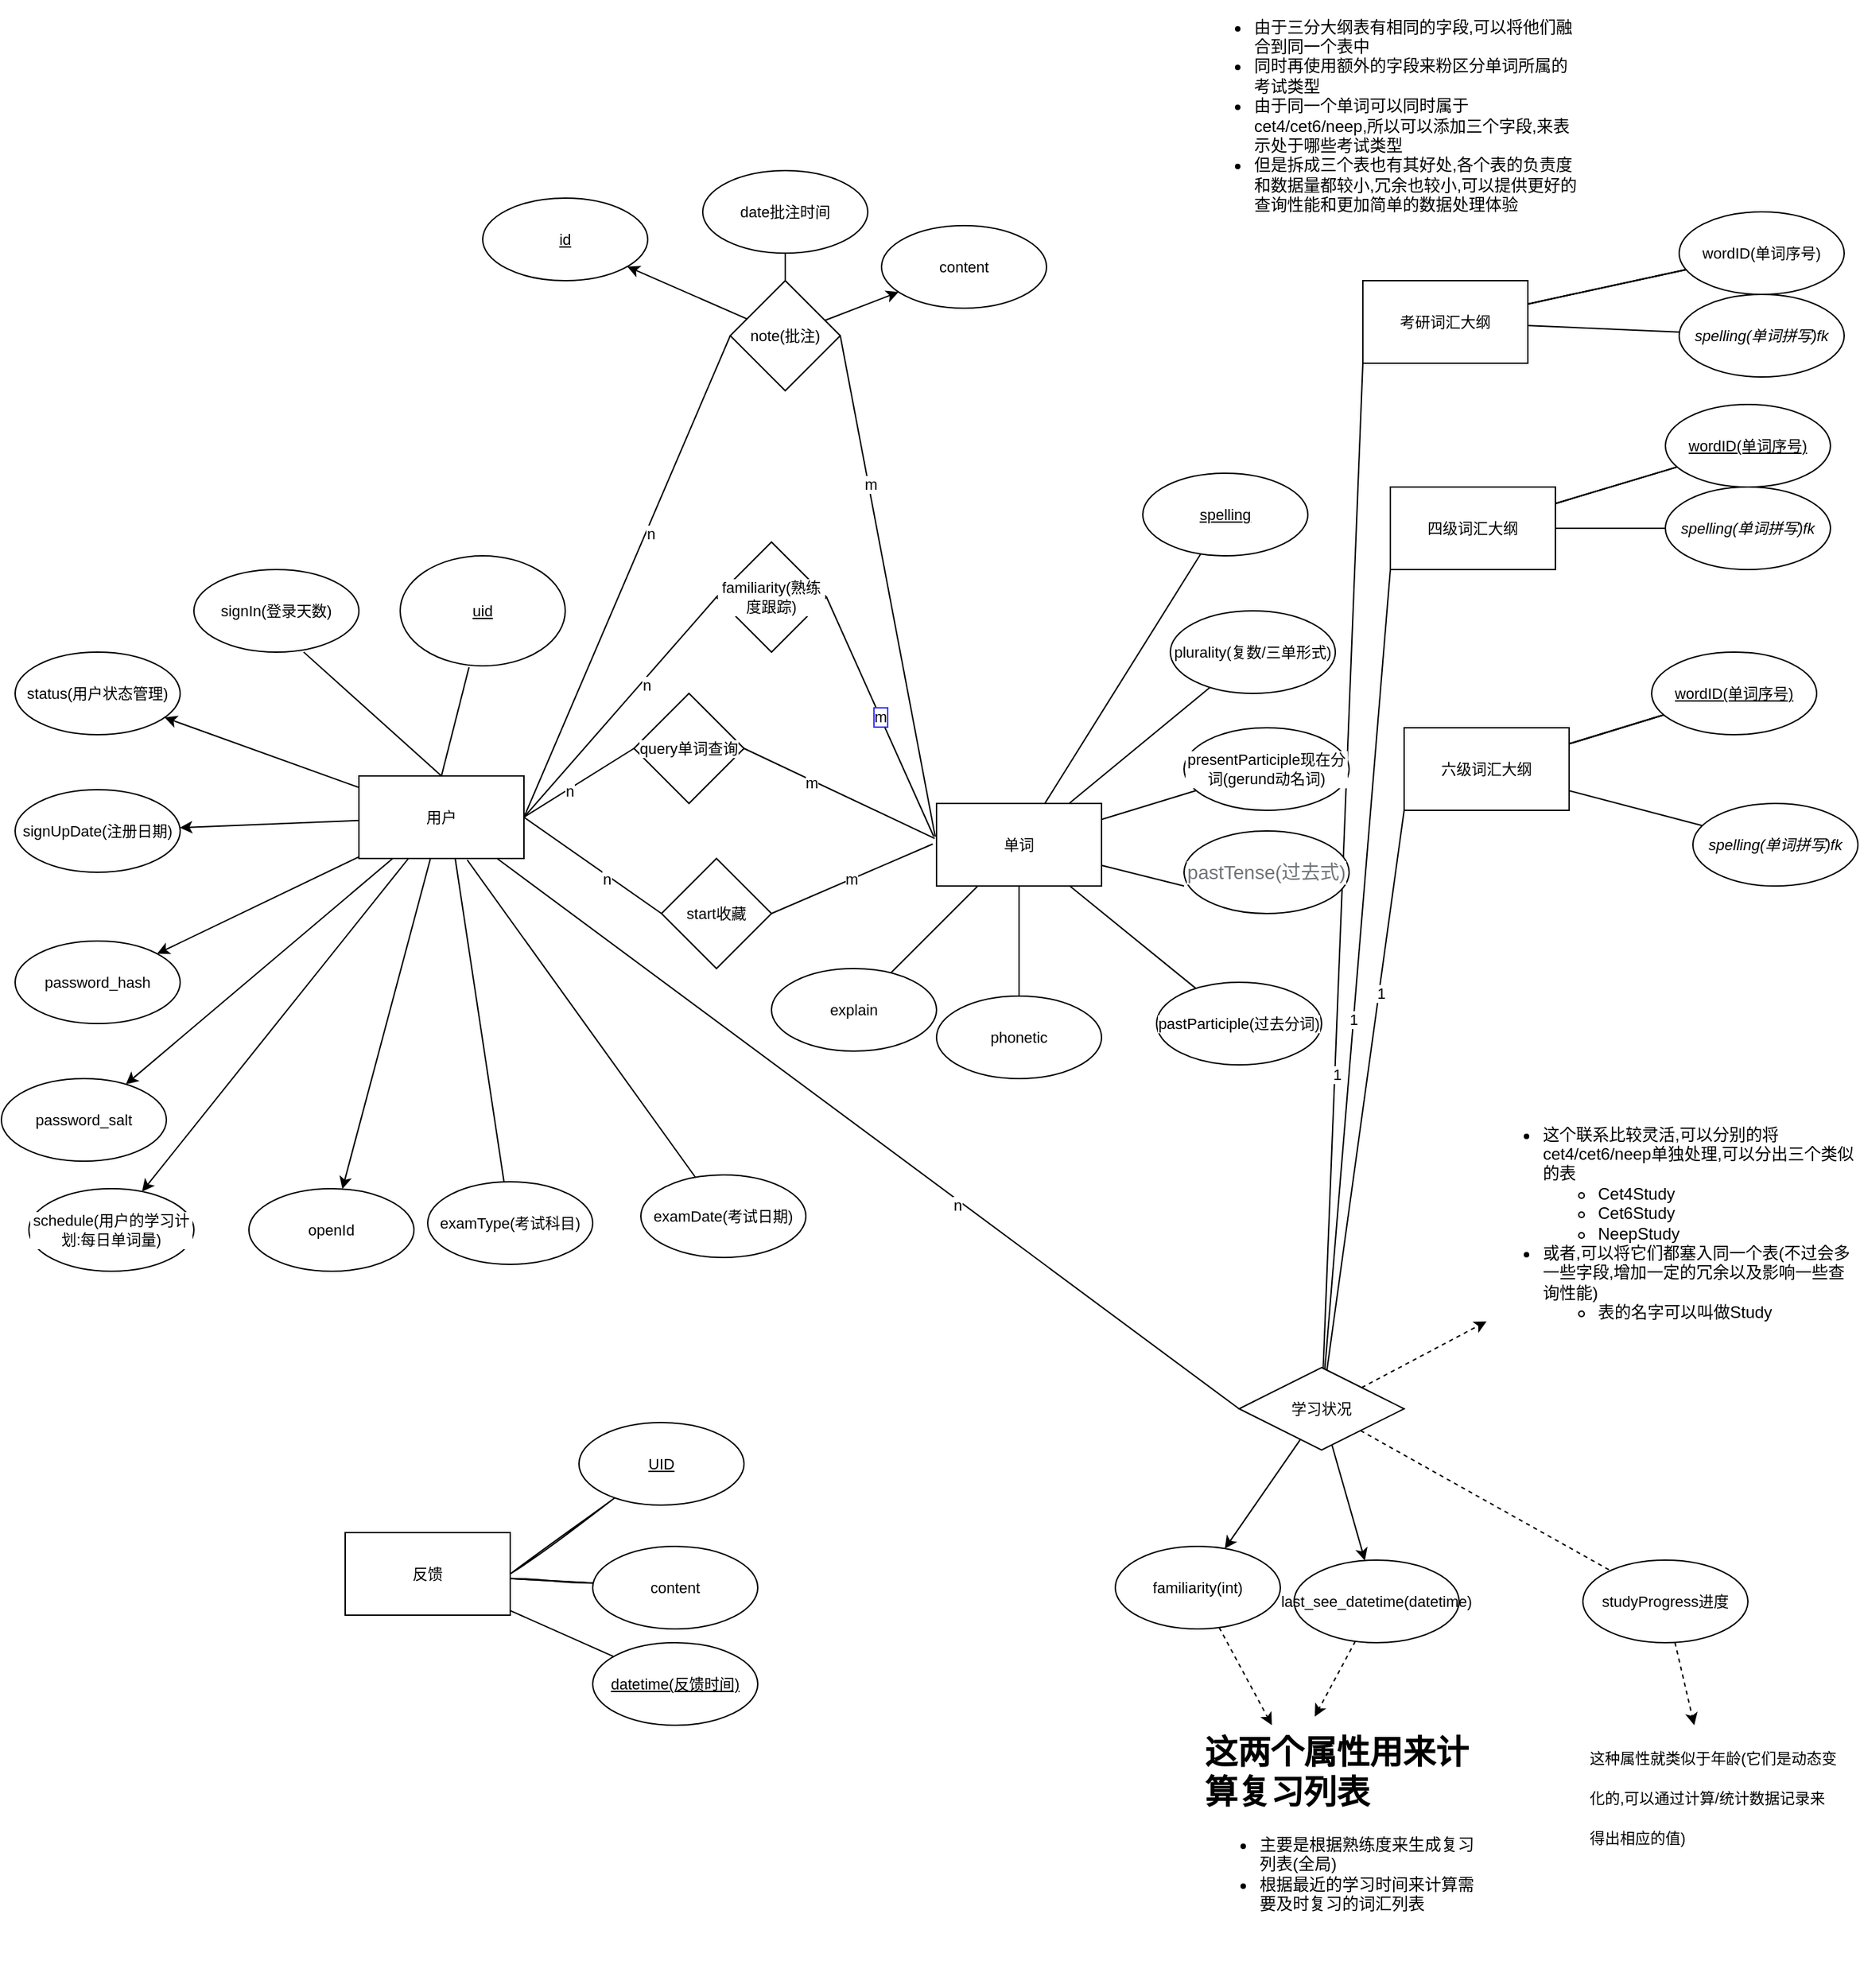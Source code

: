 <mxfile>
    <diagram id="wb8dv5j-11_bC70jpVk-" name="Page-1">
        <mxGraphModel dx="3352" dy="2522" grid="1" gridSize="10" guides="1" tooltips="1" connect="1" arrows="1" fold="1" page="1" pageScale="1" pageWidth="850" pageHeight="1100" math="0" shadow="0">
            <root>
                <mxCell id="0"/>
                <mxCell id="1" parent="0"/>
                <mxCell id="8" value="" style="edgeStyle=none;html=1;endArrow=none;endFill=0;sourcePerimeterSpacing=0;targetPerimeterSpacing=0;exitX=0.5;exitY=0;exitDx=0;exitDy=0;endSize=0;startSize=0;shadow=0;sketch=0;entryX=0.665;entryY=0.999;entryDx=0;entryDy=0;entryPerimeter=0;fillColor=default;rounded=0;" parent="1" source="2" target="7" edge="1">
                    <mxGeometry relative="1" as="geometry"/>
                </mxCell>
                <mxCell id="10" value="" style="edgeStyle=none;html=1;endArrow=none;endFill=0;sourcePerimeterSpacing=0;targetPerimeterSpacing=0;endSize=0;startSize=0;shadow=0;sketch=0;fillColor=default;rounded=0;" parent="1" target="9" edge="1">
                    <mxGeometry relative="1" as="geometry">
                        <mxPoint x="170" y="310" as="sourcePoint"/>
                    </mxGeometry>
                </mxCell>
                <mxCell id="13" value="" style="edgeStyle=none;html=1;endArrow=none;endFill=0;sourcePerimeterSpacing=0;targetPerimeterSpacing=0;endSize=0;startSize=0;shadow=0;sketch=0;exitX=0.656;exitY=1.017;exitDx=0;exitDy=0;fillColor=default;rounded=0;exitPerimeter=0;" parent="1" source="2" target="12" edge="1">
                    <mxGeometry relative="1" as="geometry"/>
                </mxCell>
                <mxCell id="34" value="" style="edgeStyle=none;html=1;endArrow=none;endFill=0;entryX=0;entryY=0.5;entryDx=0;entryDy=0;exitX=1;exitY=0.5;exitDx=0;exitDy=0;sourcePerimeterSpacing=0;targetPerimeterSpacing=0;endSize=0;startSize=0;shadow=0;sketch=0;fillColor=default;rounded=0;" parent="1" source="2" target="33" edge="1">
                    <mxGeometry relative="1" as="geometry"/>
                </mxCell>
                <mxCell id="40" value="n" style="edgeLabel;html=1;align=center;verticalAlign=middle;resizable=0;points=[];endArrow=none;rounded=0;strokeColor=default;endFill=0;sourcePerimeterSpacing=0;targetPerimeterSpacing=0;endSize=0;startSize=0;shadow=0;sketch=0;fillColor=default;" parent="34" vertex="1" connectable="0">
                    <mxGeometry x="0.217" y="-2" relative="1" as="geometry">
                        <mxPoint as="offset"/>
                    </mxGeometry>
                </mxCell>
                <mxCell id="36" style="edgeStyle=none;html=1;entryX=0;entryY=0.5;entryDx=0;entryDy=0;endArrow=none;endFill=0;exitX=1;exitY=0.5;exitDx=0;exitDy=0;sourcePerimeterSpacing=0;targetPerimeterSpacing=0;endSize=0;startSize=0;shadow=0;sketch=0;fillColor=default;rounded=0;" parent="1" source="2" target="4" edge="1">
                    <mxGeometry relative="1" as="geometry"/>
                </mxCell>
                <mxCell id="38" value="n" style="edgeLabel;html=1;align=center;verticalAlign=middle;resizable=0;points=[];endArrow=none;rounded=0;strokeColor=default;endFill=0;sourcePerimeterSpacing=0;targetPerimeterSpacing=0;endSize=0;startSize=0;shadow=0;sketch=0;fillColor=default;" parent="36" vertex="1" connectable="0">
                    <mxGeometry x="-0.203" y="-1" relative="1" as="geometry">
                        <mxPoint as="offset"/>
                    </mxGeometry>
                </mxCell>
                <mxCell id="57" style="edgeStyle=none;html=1;endArrow=none;endFill=0;entryX=0;entryY=0.5;entryDx=0;entryDy=0;exitX=1;exitY=0.5;exitDx=0;exitDy=0;sourcePerimeterSpacing=0;targetPerimeterSpacing=0;endSize=0;startSize=0;shadow=0;sketch=0;fillColor=default;rounded=0;" parent="1" source="2" target="58" edge="1">
                    <mxGeometry relative="1" as="geometry">
                        <mxPoint x="410" y="140" as="targetPoint"/>
                    </mxGeometry>
                </mxCell>
                <mxCell id="66" value="n" style="edgeLabel;html=1;align=center;verticalAlign=middle;resizable=0;points=[];fontSize=11;fontFamily=Helvetica;fontColor=default;endArrow=none;rounded=0;strokeColor=default;endFill=0;sourcePerimeterSpacing=0;targetPerimeterSpacing=0;endSize=0;startSize=0;shadow=0;sketch=0;fillColor=default;" parent="57" vertex="1" connectable="0">
                    <mxGeometry x="0.232" y="-3" relative="1" as="geometry">
                        <mxPoint as="offset"/>
                    </mxGeometry>
                </mxCell>
                <mxCell id="98" style="edgeStyle=none;shape=connector;rounded=0;sketch=0;html=1;shadow=0;labelBackgroundColor=default;fontFamily=Helvetica;fontSize=11;fontColor=default;endArrow=none;endFill=0;startSize=0;endSize=0;sourcePerimeterSpacing=0;targetPerimeterSpacing=0;strokeColor=default;fillColor=default;entryX=0;entryY=0.5;entryDx=0;entryDy=0;" parent="1" source="2" target="GHGoszLTh95ESVHVcOyo-129" edge="1">
                    <mxGeometry relative="1" as="geometry">
                        <mxPoint x="770" y="700" as="targetPoint"/>
                    </mxGeometry>
                </mxCell>
                <mxCell id="99" value="n" style="edgeLabel;html=1;align=center;verticalAlign=middle;resizable=0;points=[];fontSize=11;fontFamily=Helvetica;fontColor=default;" parent="98" vertex="1" connectable="0">
                    <mxGeometry x="0.244" y="-3" relative="1" as="geometry">
                        <mxPoint as="offset"/>
                    </mxGeometry>
                </mxCell>
                <mxCell id="107" value="" style="edgeStyle=none;html=1;" parent="1" source="2" target="106" edge="1">
                    <mxGeometry relative="1" as="geometry"/>
                </mxCell>
                <mxCell id="128" value="" style="edgeStyle=none;html=1;" parent="1" source="2" target="127" edge="1">
                    <mxGeometry relative="1" as="geometry"/>
                </mxCell>
                <mxCell id="130" value="" style="edgeStyle=none;html=1;" parent="1" source="2" target="129" edge="1">
                    <mxGeometry relative="1" as="geometry"/>
                </mxCell>
                <mxCell id="132" value="" style="edgeStyle=none;html=1;" parent="1" source="2" target="131" edge="1">
                    <mxGeometry relative="1" as="geometry"/>
                </mxCell>
                <mxCell id="134" value="" style="edgeStyle=none;html=1;" parent="1" source="2" target="133" edge="1">
                    <mxGeometry relative="1" as="geometry"/>
                </mxCell>
                <mxCell id="136" value="" style="edgeStyle=none;html=1;" parent="1" source="2" target="135" edge="1">
                    <mxGeometry relative="1" as="geometry"/>
                </mxCell>
                <mxCell id="2" value="用户" style="rounded=0;whiteSpace=wrap;html=1;labelBackgroundColor=default;endArrow=none;fontSize=11;endFill=0;sourcePerimeterSpacing=0;targetPerimeterSpacing=0;endSize=0;startSize=0;shadow=0;sketch=0;" parent="1" vertex="1">
                    <mxGeometry x="100" y="250" width="120" height="60" as="geometry"/>
                </mxCell>
                <mxCell id="5" style="edgeStyle=none;html=1;entryX=0.5;entryY=0;entryDx=0;entryDy=0;endArrow=none;endFill=0;targetPerimeterSpacing=0;labelBorderColor=#3333FF;sourcePerimeterSpacing=0;exitX=0.417;exitY=1.013;exitDx=0;exitDy=0;exitPerimeter=0;endSize=0;startSize=0;shadow=0;sketch=0;fillColor=default;rounded=0;" parent="1" source="3" target="2" edge="1">
                    <mxGeometry relative="1" as="geometry">
                        <mxPoint x="229.998" y="139.996" as="sourcePoint"/>
                        <mxPoint x="178.86" y="245.28" as="targetPoint"/>
                    </mxGeometry>
                </mxCell>
                <mxCell id="3" value="&lt;u&gt;uid&lt;/u&gt;" style="ellipse;whiteSpace=wrap;html=1;labelBackgroundColor=default;endArrow=none;fontSize=11;rounded=0;endFill=0;sourcePerimeterSpacing=0;targetPerimeterSpacing=0;endSize=0;startSize=0;shadow=0;sketch=0;" parent="1" vertex="1">
                    <mxGeometry x="130" y="90" width="120" height="80" as="geometry"/>
                </mxCell>
                <mxCell id="4" value="query单词查询" style="rhombus;whiteSpace=wrap;html=1;labelBackgroundColor=default;endArrow=none;fontSize=11;rounded=0;endFill=0;sourcePerimeterSpacing=0;targetPerimeterSpacing=0;endSize=0;startSize=0;shadow=0;sketch=0;" parent="1" vertex="1">
                    <mxGeometry x="300" y="190" width="80" height="80" as="geometry"/>
                </mxCell>
                <mxCell id="7" value="signIn(登录天数)" style="ellipse;whiteSpace=wrap;html=1;rounded=0;labelBackgroundColor=default;endArrow=none;fontSize=11;endFill=0;sourcePerimeterSpacing=0;targetPerimeterSpacing=0;endSize=0;startSize=0;shadow=0;sketch=0;" parent="1" vertex="1">
                    <mxGeometry x="-20" y="100" width="120" height="60" as="geometry"/>
                </mxCell>
                <mxCell id="9" value="examType(考试科目)" style="ellipse;whiteSpace=wrap;html=1;rounded=0;labelBackgroundColor=default;endArrow=none;fontSize=11;endFill=0;sourcePerimeterSpacing=0;targetPerimeterSpacing=0;endSize=0;startSize=0;shadow=0;sketch=0;" parent="1" vertex="1">
                    <mxGeometry x="150" y="545" width="120" height="60" as="geometry"/>
                </mxCell>
                <mxCell id="12" value="examDate(考试日期)" style="ellipse;whiteSpace=wrap;html=1;rounded=0;labelBackgroundColor=default;endArrow=none;fontSize=11;endFill=0;sourcePerimeterSpacing=0;targetPerimeterSpacing=0;endSize=0;startSize=0;shadow=0;sketch=0;" parent="1" vertex="1">
                    <mxGeometry x="305" y="540" width="120" height="60" as="geometry"/>
                </mxCell>
                <mxCell id="18" value="" style="edgeStyle=none;html=1;endArrow=none;endFill=0;sourcePerimeterSpacing=0;targetPerimeterSpacing=0;endSize=0;startSize=0;shadow=0;sketch=0;fillColor=default;rounded=0;" parent="1" source="16" target="17" edge="1">
                    <mxGeometry relative="1" as="geometry"/>
                </mxCell>
                <mxCell id="20" value="" style="edgeStyle=none;html=1;endArrow=none;endFill=0;sourcePerimeterSpacing=0;targetPerimeterSpacing=0;endSize=0;startSize=0;shadow=0;sketch=0;fillColor=default;rounded=0;" parent="1" source="16" target="19" edge="1">
                    <mxGeometry relative="1" as="geometry"/>
                </mxCell>
                <mxCell id="22" value="" style="edgeStyle=none;html=1;endArrow=none;endFill=0;sourcePerimeterSpacing=0;targetPerimeterSpacing=0;endSize=0;startSize=0;shadow=0;sketch=0;fillColor=default;rounded=0;" parent="1" source="16" target="21" edge="1">
                    <mxGeometry relative="1" as="geometry"/>
                </mxCell>
                <mxCell id="35" value="m" style="edgeStyle=none;html=1;endArrow=none;endFill=0;entryX=1;entryY=0.5;entryDx=0;entryDy=0;exitX=-0.023;exitY=0.492;exitDx=0;exitDy=0;sourcePerimeterSpacing=0;targetPerimeterSpacing=0;exitPerimeter=0;endSize=0;startSize=0;shadow=0;sketch=0;fillColor=default;rounded=0;" parent="1" source="16" target="33" edge="1">
                    <mxGeometry relative="1" as="geometry">
                        <mxPoint x="410" y="290" as="targetPoint"/>
                    </mxGeometry>
                </mxCell>
                <mxCell id="37" style="edgeStyle=none;html=1;entryX=1;entryY=0.5;entryDx=0;entryDy=0;endArrow=none;endFill=0;targetPerimeterSpacing=0;sourcePerimeterSpacing=0;exitX=-0.011;exitY=0.424;exitDx=0;exitDy=0;exitPerimeter=0;endSize=0;startSize=0;shadow=0;sketch=0;jumpSize=0;fillColor=default;rounded=0;" parent="1" source="16" target="4" edge="1">
                    <mxGeometry relative="1" as="geometry">
                        <mxPoint x="550" y="290" as="sourcePoint"/>
                    </mxGeometry>
                </mxCell>
                <mxCell id="39" value="m" style="edgeLabel;html=1;align=center;verticalAlign=middle;resizable=0;points=[];endArrow=none;rounded=0;strokeColor=default;endFill=0;sourcePerimeterSpacing=0;targetPerimeterSpacing=0;endSize=0;startSize=0;shadow=0;sketch=0;fillColor=default;" parent="37" vertex="1" connectable="0">
                    <mxGeometry x="0.3" y="1" relative="1" as="geometry">
                        <mxPoint y="1" as="offset"/>
                    </mxGeometry>
                </mxCell>
                <mxCell id="93" style="edgeStyle=none;shape=connector;rounded=0;sketch=0;html=1;shadow=0;labelBackgroundColor=default;fontFamily=Helvetica;fontSize=11;fontColor=default;endArrow=none;endFill=0;startSize=0;endSize=0;sourcePerimeterSpacing=0;targetPerimeterSpacing=0;strokeColor=default;fillColor=default;" parent="1" source="16" target="85" edge="1">
                    <mxGeometry relative="1" as="geometry"/>
                </mxCell>
                <mxCell id="95" style="edgeStyle=none;shape=connector;rounded=0;sketch=0;html=1;shadow=0;labelBackgroundColor=default;fontFamily=Helvetica;fontSize=11;fontColor=default;endArrow=none;endFill=0;startSize=0;endSize=0;sourcePerimeterSpacing=0;targetPerimeterSpacing=0;strokeColor=default;fillColor=default;" parent="1" source="16" target="87" edge="1">
                    <mxGeometry relative="1" as="geometry"/>
                </mxCell>
                <mxCell id="96" style="edgeStyle=none;shape=connector;rounded=0;sketch=0;html=1;entryX=0;entryY=0.667;entryDx=0;entryDy=0;entryPerimeter=0;shadow=0;labelBackgroundColor=default;fontFamily=Helvetica;fontSize=11;fontColor=default;endArrow=none;endFill=0;startSize=0;endSize=0;sourcePerimeterSpacing=0;targetPerimeterSpacing=0;strokeColor=default;fillColor=default;" parent="1" source="16" target="89" edge="1">
                    <mxGeometry relative="1" as="geometry"/>
                </mxCell>
                <mxCell id="97" style="edgeStyle=none;shape=connector;rounded=0;sketch=0;html=1;shadow=0;labelBackgroundColor=default;fontFamily=Helvetica;fontSize=11;fontColor=default;endArrow=none;endFill=0;startSize=0;endSize=0;sourcePerimeterSpacing=0;targetPerimeterSpacing=0;strokeColor=default;fillColor=default;" parent="1" source="16" target="91" edge="1">
                    <mxGeometry relative="1" as="geometry"/>
                </mxCell>
                <mxCell id="16" value="单词" style="rounded=0;whiteSpace=wrap;html=1;labelBackgroundColor=default;endArrow=none;fontSize=11;endFill=0;sourcePerimeterSpacing=0;targetPerimeterSpacing=0;endSize=0;startSize=0;shadow=0;sketch=0;" parent="1" vertex="1">
                    <mxGeometry x="520" y="270" width="120" height="60" as="geometry"/>
                </mxCell>
                <mxCell id="17" value="phonetic" style="ellipse;whiteSpace=wrap;html=1;rounded=0;labelBackgroundColor=default;endArrow=none;fontSize=11;endFill=0;sourcePerimeterSpacing=0;targetPerimeterSpacing=0;endSize=0;startSize=0;shadow=0;sketch=0;" parent="1" vertex="1">
                    <mxGeometry x="520" y="410" width="120" height="60" as="geometry"/>
                </mxCell>
                <mxCell id="19" value="&lt;u&gt;spelling&lt;/u&gt;" style="ellipse;whiteSpace=wrap;html=1;rounded=0;labelBackgroundColor=default;endArrow=none;fontSize=11;endFill=0;sourcePerimeterSpacing=0;targetPerimeterSpacing=0;endSize=0;startSize=0;shadow=0;sketch=0;" parent="1" vertex="1">
                    <mxGeometry x="670" y="30" width="120" height="60" as="geometry"/>
                </mxCell>
                <mxCell id="21" value="explain" style="ellipse;whiteSpace=wrap;html=1;rounded=0;labelBackgroundColor=default;endArrow=none;fontSize=11;endFill=0;sourcePerimeterSpacing=0;targetPerimeterSpacing=0;endSize=0;startSize=0;shadow=0;sketch=0;" parent="1" vertex="1">
                    <mxGeometry x="400" y="390" width="120" height="60" as="geometry"/>
                </mxCell>
                <mxCell id="33" value="start收藏" style="rhombus;whiteSpace=wrap;html=1;rounded=0;labelBackgroundColor=default;endArrow=none;fontSize=11;endFill=0;sourcePerimeterSpacing=0;targetPerimeterSpacing=0;endSize=0;startSize=0;shadow=0;sketch=0;" parent="1" vertex="1">
                    <mxGeometry x="320" y="310" width="80" height="80" as="geometry"/>
                </mxCell>
                <mxCell id="61" value="m" style="edgeStyle=none;html=1;entryX=-0.017;entryY=0.4;entryDx=0;entryDy=0;labelBorderColor=#3333FF;targetPerimeterSpacing=0;endArrow=none;endFill=0;sourcePerimeterSpacing=0;exitX=1;exitY=0.5;exitDx=0;exitDy=0;entryPerimeter=0;endSize=0;startSize=0;shadow=0;sketch=0;fillColor=default;rounded=0;" parent="1" source="58" target="16" edge="1">
                    <mxGeometry relative="1" as="geometry">
                        <mxPoint x="500" y="150" as="sourcePoint"/>
                    </mxGeometry>
                </mxCell>
                <mxCell id="58" value="familiarity(熟练度跟踪)" style="rhombus;whiteSpace=wrap;html=1;labelBackgroundColor=default;endArrow=none;fontSize=11;rounded=0;endFill=0;sourcePerimeterSpacing=0;targetPerimeterSpacing=0;endSize=0;startSize=0;shadow=0;sketch=0;" parent="1" vertex="1">
                    <mxGeometry x="360" y="80" width="80" height="80" as="geometry"/>
                </mxCell>
                <mxCell id="70" style="edgeStyle=none;shape=connector;rounded=0;html=1;labelBackgroundColor=default;fontFamily=Helvetica;fontSize=11;fontColor=default;endArrow=none;endFill=0;sourcePerimeterSpacing=0;targetPerimeterSpacing=0;strokeColor=default;exitX=0;exitY=0.5;exitDx=0;exitDy=0;endSize=0;startSize=0;shadow=0;sketch=0;fillColor=default;entryX=1;entryY=0.5;entryDx=0;entryDy=0;" parent="1" source="69" target="2" edge="1">
                    <mxGeometry relative="1" as="geometry">
                        <mxPoint x="230" y="280" as="targetPoint"/>
                    </mxGeometry>
                </mxCell>
                <mxCell id="72" value="n" style="edgeLabel;html=1;align=center;verticalAlign=middle;resizable=0;points=[];fontSize=11;fontFamily=Helvetica;fontColor=default;endArrow=none;rounded=0;strokeColor=default;endFill=0;sourcePerimeterSpacing=0;targetPerimeterSpacing=0;endSize=0;startSize=0;shadow=0;sketch=0;fillColor=default;" parent="70" vertex="1" connectable="0">
                    <mxGeometry x="-0.187" y="3" relative="1" as="geometry">
                        <mxPoint as="offset"/>
                    </mxGeometry>
                </mxCell>
                <mxCell id="71" style="edgeStyle=none;shape=connector;rounded=0;html=1;labelBackgroundColor=default;fontFamily=Helvetica;fontSize=11;fontColor=default;endArrow=none;endFill=0;sourcePerimeterSpacing=0;targetPerimeterSpacing=0;strokeColor=default;exitX=1;exitY=0.5;exitDx=0;exitDy=0;entryX=-0.008;entryY=0.402;entryDx=0;entryDy=0;entryPerimeter=0;endSize=0;startSize=0;shadow=0;sketch=0;fillColor=default;" parent="1" source="69" target="16" edge="1">
                    <mxGeometry relative="1" as="geometry">
                        <mxPoint x="540" y="260" as="targetPoint"/>
                    </mxGeometry>
                </mxCell>
                <mxCell id="73" value="m" style="edgeLabel;html=1;align=center;verticalAlign=middle;resizable=0;points=[];fontSize=11;fontFamily=Helvetica;fontColor=default;endArrow=none;rounded=0;strokeColor=default;endFill=0;sourcePerimeterSpacing=0;targetPerimeterSpacing=0;endSize=0;startSize=0;shadow=0;sketch=0;fillColor=default;" parent="71" vertex="1" connectable="0">
                    <mxGeometry x="-0.409" y="1" relative="1" as="geometry">
                        <mxPoint as="offset"/>
                    </mxGeometry>
                </mxCell>
                <mxCell id="GHGoszLTh95ESVHVcOyo-95" value="" style="edgeStyle=none;shape=connector;rounded=0;sketch=0;html=1;shadow=0;labelBackgroundColor=default;fontFamily=Helvetica;fontSize=11;fontColor=default;endArrow=none;endFill=0;startSize=0;endSize=0;sourcePerimeterSpacing=0;targetPerimeterSpacing=0;strokeColor=default;fillColor=default;" parent="1" source="69" target="GHGoszLTh95ESVHVcOyo-94" edge="1">
                    <mxGeometry relative="1" as="geometry"/>
                </mxCell>
                <mxCell id="138" value="" style="edgeStyle=none;html=1;" parent="1" source="69" target="137" edge="1">
                    <mxGeometry relative="1" as="geometry"/>
                </mxCell>
                <mxCell id="140" value="" style="edgeStyle=none;html=1;" parent="1" source="69" target="139" edge="1">
                    <mxGeometry relative="1" as="geometry"/>
                </mxCell>
                <mxCell id="69" value="note(批注)" style="rhombus;whiteSpace=wrap;html=1;fontFamily=Helvetica;fontSize=11;fontColor=default;labelBackgroundColor=default;endArrow=none;rounded=0;endFill=0;sourcePerimeterSpacing=0;targetPerimeterSpacing=0;endSize=0;startSize=0;shadow=0;sketch=0;" parent="1" vertex="1">
                    <mxGeometry x="370" y="-110" width="80" height="80" as="geometry"/>
                </mxCell>
                <mxCell id="GHGoszLTh95ESVHVcOyo-89" value="" style="edgeStyle=none;shape=connector;rounded=1;sketch=1;jumpSize=0;html=1;shadow=0;labelBackgroundColor=default;fontFamily=Helvetica;fontSize=11;fontColor=default;endArrow=none;endFill=0;startSize=0;endSize=0;sourcePerimeterSpacing=0;targetPerimeterSpacing=0;strokeColor=default;exitX=1;exitY=0.5;exitDx=0;exitDy=0;" parent="1" source="GHGoszLTh95ESVHVcOyo-86" target="GHGoszLTh95ESVHVcOyo-88" edge="1">
                    <mxGeometry relative="1" as="geometry"/>
                </mxCell>
                <mxCell id="GHGoszLTh95ESVHVcOyo-91" value="" style="edgeStyle=none;shape=connector;rounded=1;sketch=1;jumpSize=0;html=1;shadow=0;labelBackgroundColor=default;fontFamily=Helvetica;fontSize=11;fontColor=default;endArrow=none;endFill=0;startSize=0;endSize=0;sourcePerimeterSpacing=0;targetPerimeterSpacing=0;strokeColor=default;" parent="1" source="GHGoszLTh95ESVHVcOyo-86" target="GHGoszLTh95ESVHVcOyo-90" edge="1">
                    <mxGeometry relative="1" as="geometry"/>
                </mxCell>
                <mxCell id="GHGoszLTh95ESVHVcOyo-112" value="" style="edgeStyle=none;shape=connector;rounded=0;sketch=0;html=1;shadow=0;labelBackgroundColor=default;fontFamily=Helvetica;fontSize=11;fontColor=default;endArrow=none;endFill=0;startSize=0;endSize=0;sourcePerimeterSpacing=0;targetPerimeterSpacing=0;strokeColor=default;fillColor=default;" parent="1" source="GHGoszLTh95ESVHVcOyo-86" target="GHGoszLTh95ESVHVcOyo-90" edge="1">
                    <mxGeometry relative="1" as="geometry"/>
                </mxCell>
                <mxCell id="GHGoszLTh95ESVHVcOyo-114" value="" style="edgeStyle=none;shape=connector;rounded=0;sketch=0;html=1;shadow=0;labelBackgroundColor=default;fontFamily=Helvetica;fontSize=11;fontColor=default;endArrow=none;endFill=0;startSize=0;endSize=0;sourcePerimeterSpacing=0;targetPerimeterSpacing=0;strokeColor=default;fillColor=default;" parent="1" source="GHGoszLTh95ESVHVcOyo-86" target="GHGoszLTh95ESVHVcOyo-113" edge="1">
                    <mxGeometry relative="1" as="geometry"/>
                </mxCell>
                <mxCell id="GHGoszLTh95ESVHVcOyo-86" value="反馈" style="rounded=0;whiteSpace=wrap;html=1;fontFamily=Helvetica;fontSize=11;fontColor=default;" parent="1" vertex="1">
                    <mxGeometry x="90" y="800" width="120" height="60" as="geometry"/>
                </mxCell>
                <mxCell id="GHGoszLTh95ESVHVcOyo-88" value="&lt;u&gt;UID&lt;/u&gt;" style="ellipse;whiteSpace=wrap;html=1;fontSize=11;rounded=0;" parent="1" vertex="1">
                    <mxGeometry x="260" y="720" width="120" height="60" as="geometry"/>
                </mxCell>
                <mxCell id="GHGoszLTh95ESVHVcOyo-90" value="content" style="ellipse;whiteSpace=wrap;html=1;fontSize=11;rounded=0;" parent="1" vertex="1">
                    <mxGeometry x="270" y="810" width="120" height="60" as="geometry"/>
                </mxCell>
                <mxCell id="GHGoszLTh95ESVHVcOyo-94" value="date批注时间" style="ellipse;whiteSpace=wrap;html=1;fontSize=11;labelBackgroundColor=default;endArrow=none;rounded=0;endFill=0;sourcePerimeterSpacing=0;targetPerimeterSpacing=0;endSize=0;startSize=0;shadow=0;sketch=0;" parent="1" vertex="1">
                    <mxGeometry x="350" y="-190" width="120" height="60" as="geometry"/>
                </mxCell>
                <mxCell id="GHGoszLTh95ESVHVcOyo-104" value="" style="edgeStyle=none;shape=connector;rounded=0;sketch=0;html=1;shadow=0;labelBackgroundColor=default;fontFamily=Helvetica;fontSize=11;fontColor=default;endArrow=none;endFill=0;startSize=0;endSize=0;sourcePerimeterSpacing=0;targetPerimeterSpacing=0;strokeColor=default;fillColor=default;" parent="1" source="GHGoszLTh95ESVHVcOyo-101" target="GHGoszLTh95ESVHVcOyo-103" edge="1">
                    <mxGeometry relative="1" as="geometry"/>
                </mxCell>
                <mxCell id="GHGoszLTh95ESVHVcOyo-105" value="" style="edgeStyle=none;shape=connector;rounded=0;sketch=0;html=1;shadow=0;labelBackgroundColor=default;fontFamily=Helvetica;fontSize=11;fontColor=default;endArrow=none;endFill=0;startSize=0;endSize=0;sourcePerimeterSpacing=0;targetPerimeterSpacing=0;strokeColor=default;fillColor=default;" parent="1" source="GHGoszLTh95ESVHVcOyo-101" target="GHGoszLTh95ESVHVcOyo-103" edge="1">
                    <mxGeometry relative="1" as="geometry"/>
                </mxCell>
                <mxCell id="GHGoszLTh95ESVHVcOyo-106" value="" style="edgeStyle=none;shape=connector;rounded=0;sketch=0;html=1;shadow=0;labelBackgroundColor=default;fontFamily=Helvetica;fontSize=11;fontColor=default;endArrow=none;endFill=0;startSize=0;endSize=0;sourcePerimeterSpacing=0;targetPerimeterSpacing=0;strokeColor=default;fillColor=default;" parent="1" source="GHGoszLTh95ESVHVcOyo-101" target="GHGoszLTh95ESVHVcOyo-103" edge="1">
                    <mxGeometry relative="1" as="geometry"/>
                </mxCell>
                <mxCell id="GHGoszLTh95ESVHVcOyo-108" value="" style="edgeStyle=none;shape=connector;rounded=0;sketch=0;html=1;shadow=0;labelBackgroundColor=default;fontFamily=Helvetica;fontSize=11;fontColor=default;endArrow=none;endFill=0;startSize=0;endSize=0;sourcePerimeterSpacing=0;targetPerimeterSpacing=0;strokeColor=default;fillColor=default;" parent="1" source="GHGoszLTh95ESVHVcOyo-101" target="GHGoszLTh95ESVHVcOyo-107" edge="1">
                    <mxGeometry relative="1" as="geometry"/>
                </mxCell>
                <mxCell id="GHGoszLTh95ESVHVcOyo-101" value="四级词汇大纲" style="rounded=0;whiteSpace=wrap;html=1;fontFamily=Helvetica;fontSize=11;fontColor=default;" parent="1" vertex="1">
                    <mxGeometry x="850" y="40" width="120" height="60" as="geometry"/>
                </mxCell>
                <mxCell id="GHGoszLTh95ESVHVcOyo-103" value="&lt;u&gt;wordID(单词序号)&lt;/u&gt;" style="ellipse;whiteSpace=wrap;html=1;fontSize=11;rounded=0;" parent="1" vertex="1">
                    <mxGeometry x="1050" y="-20" width="120" height="60" as="geometry"/>
                </mxCell>
                <mxCell id="GHGoszLTh95ESVHVcOyo-107" value="&lt;i&gt;spelling(单词拼写)fk&lt;/i&gt;" style="ellipse;whiteSpace=wrap;html=1;fontSize=11;rounded=0;" parent="1" vertex="1">
                    <mxGeometry x="1050" y="40" width="120" height="60" as="geometry"/>
                </mxCell>
                <mxCell id="GHGoszLTh95ESVHVcOyo-113" value="&lt;u&gt;datetime(反馈时间)&lt;/u&gt;" style="ellipse;whiteSpace=wrap;html=1;fontSize=11;rounded=0;" parent="1" vertex="1">
                    <mxGeometry x="270" y="880" width="120" height="60" as="geometry"/>
                </mxCell>
                <mxCell id="GHGoszLTh95ESVHVcOyo-115" value="" style="edgeStyle=none;shape=connector;rounded=0;sketch=0;html=1;shadow=0;labelBackgroundColor=default;fontFamily=Helvetica;fontSize=11;fontColor=default;endArrow=none;endFill=0;startSize=0;endSize=0;sourcePerimeterSpacing=0;targetPerimeterSpacing=0;strokeColor=default;fillColor=default;" parent="1" source="GHGoszLTh95ESVHVcOyo-119" target="GHGoszLTh95ESVHVcOyo-120" edge="1">
                    <mxGeometry relative="1" as="geometry"/>
                </mxCell>
                <mxCell id="GHGoszLTh95ESVHVcOyo-116" value="" style="edgeStyle=none;shape=connector;rounded=0;sketch=0;html=1;shadow=0;labelBackgroundColor=default;fontFamily=Helvetica;fontSize=11;fontColor=default;endArrow=none;endFill=0;startSize=0;endSize=0;sourcePerimeterSpacing=0;targetPerimeterSpacing=0;strokeColor=default;fillColor=default;" parent="1" source="GHGoszLTh95ESVHVcOyo-119" target="GHGoszLTh95ESVHVcOyo-120" edge="1">
                    <mxGeometry relative="1" as="geometry"/>
                </mxCell>
                <mxCell id="GHGoszLTh95ESVHVcOyo-117" value="" style="edgeStyle=none;shape=connector;rounded=0;sketch=0;html=1;shadow=0;labelBackgroundColor=default;fontFamily=Helvetica;fontSize=11;fontColor=default;endArrow=none;endFill=0;startSize=0;endSize=0;sourcePerimeterSpacing=0;targetPerimeterSpacing=0;strokeColor=default;fillColor=default;" parent="1" source="GHGoszLTh95ESVHVcOyo-119" target="GHGoszLTh95ESVHVcOyo-120" edge="1">
                    <mxGeometry relative="1" as="geometry"/>
                </mxCell>
                <mxCell id="GHGoszLTh95ESVHVcOyo-118" value="" style="edgeStyle=none;shape=connector;rounded=0;sketch=0;html=1;shadow=0;labelBackgroundColor=default;fontFamily=Helvetica;fontSize=11;fontColor=default;endArrow=none;endFill=0;startSize=0;endSize=0;sourcePerimeterSpacing=0;targetPerimeterSpacing=0;strokeColor=default;fillColor=default;" parent="1" source="GHGoszLTh95ESVHVcOyo-119" target="GHGoszLTh95ESVHVcOyo-121" edge="1">
                    <mxGeometry relative="1" as="geometry"/>
                </mxCell>
                <mxCell id="GHGoszLTh95ESVHVcOyo-119" value="六级词汇大纲" style="rounded=0;whiteSpace=wrap;html=1;fontFamily=Helvetica;fontSize=11;fontColor=default;" parent="1" vertex="1">
                    <mxGeometry x="860" y="215" width="120" height="60" as="geometry"/>
                </mxCell>
                <mxCell id="GHGoszLTh95ESVHVcOyo-120" value="&lt;u&gt;wordID(单词序号)&lt;/u&gt;" style="ellipse;whiteSpace=wrap;html=1;fontSize=11;rounded=0;" parent="1" vertex="1">
                    <mxGeometry x="1040" y="160" width="120" height="60" as="geometry"/>
                </mxCell>
                <mxCell id="GHGoszLTh95ESVHVcOyo-121" value="&lt;i&gt;spelling(单词拼写)fk&lt;/i&gt;" style="ellipse;whiteSpace=wrap;html=1;fontSize=11;rounded=0;" parent="1" vertex="1">
                    <mxGeometry x="1070" y="270" width="120" height="60" as="geometry"/>
                </mxCell>
                <mxCell id="GHGoszLTh95ESVHVcOyo-122" value="" style="edgeStyle=none;shape=connector;rounded=0;sketch=0;html=1;shadow=0;labelBackgroundColor=default;fontFamily=Helvetica;fontSize=11;fontColor=default;endArrow=none;endFill=0;startSize=0;endSize=0;sourcePerimeterSpacing=0;targetPerimeterSpacing=0;strokeColor=default;fillColor=default;" parent="1" source="GHGoszLTh95ESVHVcOyo-126" target="GHGoszLTh95ESVHVcOyo-127" edge="1">
                    <mxGeometry relative="1" as="geometry"/>
                </mxCell>
                <mxCell id="GHGoszLTh95ESVHVcOyo-123" value="" style="edgeStyle=none;shape=connector;rounded=0;sketch=0;html=1;shadow=0;labelBackgroundColor=default;fontFamily=Helvetica;fontSize=11;fontColor=default;endArrow=none;endFill=0;startSize=0;endSize=0;sourcePerimeterSpacing=0;targetPerimeterSpacing=0;strokeColor=default;fillColor=default;" parent="1" source="GHGoszLTh95ESVHVcOyo-126" target="GHGoszLTh95ESVHVcOyo-127" edge="1">
                    <mxGeometry relative="1" as="geometry"/>
                </mxCell>
                <mxCell id="GHGoszLTh95ESVHVcOyo-124" value="" style="edgeStyle=none;shape=connector;rounded=0;sketch=0;html=1;shadow=0;labelBackgroundColor=default;fontFamily=Helvetica;fontSize=11;fontColor=default;endArrow=none;endFill=0;startSize=0;endSize=0;sourcePerimeterSpacing=0;targetPerimeterSpacing=0;strokeColor=default;fillColor=default;" parent="1" source="GHGoszLTh95ESVHVcOyo-126" target="GHGoszLTh95ESVHVcOyo-127" edge="1">
                    <mxGeometry relative="1" as="geometry"/>
                </mxCell>
                <mxCell id="GHGoszLTh95ESVHVcOyo-125" value="" style="edgeStyle=none;shape=connector;rounded=0;sketch=0;html=1;shadow=0;labelBackgroundColor=default;fontFamily=Helvetica;fontSize=11;fontColor=default;endArrow=none;endFill=0;startSize=0;endSize=0;sourcePerimeterSpacing=0;targetPerimeterSpacing=0;strokeColor=default;fillColor=default;" parent="1" source="GHGoszLTh95ESVHVcOyo-126" target="GHGoszLTh95ESVHVcOyo-128" edge="1">
                    <mxGeometry relative="1" as="geometry"/>
                </mxCell>
                <mxCell id="GHGoszLTh95ESVHVcOyo-126" value="考研词汇大纲" style="rounded=0;whiteSpace=wrap;html=1;fontFamily=Helvetica;fontSize=11;fontColor=default;" parent="1" vertex="1">
                    <mxGeometry x="830" y="-110" width="120" height="60" as="geometry"/>
                </mxCell>
                <mxCell id="GHGoszLTh95ESVHVcOyo-127" value="wordID(单词序号)" style="ellipse;whiteSpace=wrap;html=1;fontSize=11;rounded=0;" parent="1" vertex="1">
                    <mxGeometry x="1060" y="-160" width="120" height="60" as="geometry"/>
                </mxCell>
                <mxCell id="GHGoszLTh95ESVHVcOyo-128" value="&lt;i&gt;spelling(单词拼写)fk&lt;/i&gt;" style="ellipse;whiteSpace=wrap;html=1;fontSize=11;rounded=0;" parent="1" vertex="1">
                    <mxGeometry x="1060" y="-100" width="120" height="60" as="geometry"/>
                </mxCell>
                <mxCell id="GHGoszLTh95ESVHVcOyo-134" value="" style="edgeStyle=none;shape=connector;rounded=0;sketch=0;html=1;shadow=0;labelBackgroundColor=default;fontFamily=Helvetica;fontSize=11;fontColor=default;endArrow=none;endFill=0;startSize=0;endSize=0;sourcePerimeterSpacing=0;targetPerimeterSpacing=0;strokeColor=default;fillColor=default;dashed=1;" parent="1" source="GHGoszLTh95ESVHVcOyo-129" target="GHGoszLTh95ESVHVcOyo-133" edge="1">
                    <mxGeometry relative="1" as="geometry"/>
                </mxCell>
                <mxCell id="GHGoszLTh95ESVHVcOyo-138" style="edgeStyle=none;shape=connector;rounded=0;sketch=0;html=1;entryX=0;entryY=1;entryDx=0;entryDy=0;shadow=0;labelBackgroundColor=default;fontFamily=Helvetica;fontSize=11;fontColor=default;endArrow=none;endFill=0;startSize=0;endSize=0;sourcePerimeterSpacing=0;targetPerimeterSpacing=0;strokeColor=default;fillColor=default;" parent="1" source="GHGoszLTh95ESVHVcOyo-129" target="GHGoszLTh95ESVHVcOyo-101" edge="1">
                    <mxGeometry relative="1" as="geometry"/>
                </mxCell>
                <mxCell id="101" value="1" style="edgeLabel;html=1;align=center;verticalAlign=middle;resizable=0;points=[];fontSize=11;fontFamily=Helvetica;fontColor=default;" parent="GHGoszLTh95ESVHVcOyo-138" vertex="1" connectable="0">
                    <mxGeometry x="-0.124" relative="1" as="geometry">
                        <mxPoint as="offset"/>
                    </mxGeometry>
                </mxCell>
                <mxCell id="GHGoszLTh95ESVHVcOyo-139" style="edgeStyle=none;shape=connector;rounded=0;sketch=0;html=1;entryX=0;entryY=1;entryDx=0;entryDy=0;shadow=0;labelBackgroundColor=default;fontFamily=Helvetica;fontSize=11;fontColor=default;endArrow=none;endFill=0;startSize=0;endSize=0;sourcePerimeterSpacing=0;targetPerimeterSpacing=0;strokeColor=default;fillColor=default;" parent="1" source="GHGoszLTh95ESVHVcOyo-129" target="GHGoszLTh95ESVHVcOyo-126" edge="1">
                    <mxGeometry relative="1" as="geometry"/>
                </mxCell>
                <mxCell id="100" value="1" style="edgeLabel;html=1;align=center;verticalAlign=middle;resizable=0;points=[];fontSize=11;fontFamily=Helvetica;fontColor=default;" parent="GHGoszLTh95ESVHVcOyo-139" vertex="1" connectable="0">
                    <mxGeometry x="-0.413" y="-1" relative="1" as="geometry">
                        <mxPoint as="offset"/>
                    </mxGeometry>
                </mxCell>
                <mxCell id="GHGoszLTh95ESVHVcOyo-140" style="edgeStyle=none;shape=connector;rounded=0;sketch=0;html=1;entryX=0;entryY=1;entryDx=0;entryDy=0;shadow=0;labelBackgroundColor=default;fontFamily=Helvetica;fontSize=11;fontColor=default;endArrow=none;endFill=0;startSize=0;endSize=0;sourcePerimeterSpacing=0;targetPerimeterSpacing=0;strokeColor=default;fillColor=default;" parent="1" source="GHGoszLTh95ESVHVcOyo-129" target="GHGoszLTh95ESVHVcOyo-119" edge="1">
                    <mxGeometry relative="1" as="geometry"/>
                </mxCell>
                <mxCell id="102" value="1" style="edgeLabel;html=1;align=center;verticalAlign=middle;resizable=0;points=[];fontSize=11;fontFamily=Helvetica;fontColor=default;" parent="GHGoszLTh95ESVHVcOyo-140" vertex="1" connectable="0">
                    <mxGeometry x="0.345" y="-1" relative="1" as="geometry">
                        <mxPoint as="offset"/>
                    </mxGeometry>
                </mxCell>
                <mxCell id="111" value="" style="edgeStyle=none;html=1;" parent="1" source="GHGoszLTh95ESVHVcOyo-129" target="110" edge="1">
                    <mxGeometry relative="1" as="geometry"/>
                </mxCell>
                <mxCell id="113" value="" style="edgeStyle=none;html=1;" parent="1" source="GHGoszLTh95ESVHVcOyo-129" target="112" edge="1">
                    <mxGeometry relative="1" as="geometry"/>
                </mxCell>
                <mxCell id="125" style="edgeStyle=none;html=1;dashed=1;" parent="1" source="GHGoszLTh95ESVHVcOyo-129" target="124" edge="1">
                    <mxGeometry relative="1" as="geometry"/>
                </mxCell>
                <mxCell id="GHGoszLTh95ESVHVcOyo-129" value="学习状况" style="rhombus;&#10;rounded=0;whiteSpace=wrap;html=1;fontFamily=Helvetica;fontSize=11;fontColor=default;rounded=0;" parent="1" vertex="1">
                    <mxGeometry x="740" y="680" width="120" height="60" as="geometry"/>
                </mxCell>
                <mxCell id="115" value="" style="edgeStyle=none;html=1;dashed=1;" parent="1" source="GHGoszLTh95ESVHVcOyo-133" target="117" edge="1">
                    <mxGeometry relative="1" as="geometry">
                        <mxPoint x="1071.467" y="950.18" as="targetPoint"/>
                    </mxGeometry>
                </mxCell>
                <mxCell id="GHGoszLTh95ESVHVcOyo-133" value="studyProgress进度" style="ellipse;whiteSpace=wrap;html=1;fontSize=11;rounded=0;" parent="1" vertex="1">
                    <mxGeometry x="990" y="820" width="120" height="60" as="geometry"/>
                </mxCell>
                <mxCell id="85" value="plurality(复数/三单形式)" style="ellipse;whiteSpace=wrap;html=1;fontSize=11;rounded=0;labelBackgroundColor=default;endArrow=none;endFill=0;sourcePerimeterSpacing=0;targetPerimeterSpacing=0;endSize=0;startSize=0;shadow=0;sketch=0;" parent="1" vertex="1">
                    <mxGeometry x="690" y="130" width="120" height="60" as="geometry"/>
                </mxCell>
                <mxCell id="87" value="presentParticiple现在分词(gerund动名词)" style="ellipse;whiteSpace=wrap;html=1;fontSize=11;rounded=0;labelBackgroundColor=default;endArrow=none;endFill=0;sourcePerimeterSpacing=0;targetPerimeterSpacing=0;endSize=0;startSize=0;shadow=0;sketch=0;" parent="1" vertex="1">
                    <mxGeometry x="700" y="215" width="120" height="60" as="geometry"/>
                </mxCell>
                <mxCell id="89" value="&lt;span style=&quot;color: rgb(112 , 117 , 122) ; font-family: &amp;#34;arial&amp;#34; , sans-serif ; font-size: 14px&quot;&gt;pastTense(过去式)&lt;/span&gt;" style="ellipse;whiteSpace=wrap;html=1;fontSize=11;rounded=0;labelBackgroundColor=default;endArrow=none;endFill=0;sourcePerimeterSpacing=0;targetPerimeterSpacing=0;endSize=0;startSize=0;shadow=0;sketch=0;" parent="1" vertex="1">
                    <mxGeometry x="700" y="290" width="120" height="60" as="geometry"/>
                </mxCell>
                <mxCell id="91" value="pastParticiple(过去分词)" style="ellipse;whiteSpace=wrap;html=1;fontSize=11;rounded=0;labelBackgroundColor=default;endArrow=none;endFill=0;sourcePerimeterSpacing=0;targetPerimeterSpacing=0;endSize=0;startSize=0;shadow=0;sketch=0;" parent="1" vertex="1">
                    <mxGeometry x="680" y="400" width="120" height="60" as="geometry"/>
                </mxCell>
                <mxCell id="106" value="schedule(用户的学习计划:每日单词量)" style="ellipse;whiteSpace=wrap;html=1;fontSize=11;rounded=0;labelBackgroundColor=default;endArrow=none;endFill=0;sourcePerimeterSpacing=0;targetPerimeterSpacing=0;endSize=0;startSize=0;shadow=0;sketch=0;" parent="1" vertex="1">
                    <mxGeometry x="-140" y="550" width="120" height="60" as="geometry"/>
                </mxCell>
                <mxCell id="122" style="edgeStyle=none;html=1;entryX=0.405;entryY=-0.033;entryDx=0;entryDy=0;entryPerimeter=0;dashed=1;" parent="1" source="110" target="120" edge="1">
                    <mxGeometry relative="1" as="geometry"/>
                </mxCell>
                <mxCell id="110" value="last_see_datetime(datetime)" style="ellipse;whiteSpace=wrap;html=1;fontSize=11;rounded=0;" parent="1" vertex="1">
                    <mxGeometry x="780" y="820" width="120" height="60" as="geometry"/>
                </mxCell>
                <mxCell id="121" style="edgeStyle=none;html=1;dashed=1;" parent="1" source="112" target="120" edge="1">
                    <mxGeometry relative="1" as="geometry"/>
                </mxCell>
                <mxCell id="112" value="familiarity(int)" style="ellipse;whiteSpace=wrap;html=1;fontSize=11;rounded=0;" parent="1" vertex="1">
                    <mxGeometry x="650" y="810" width="120" height="60" as="geometry"/>
                </mxCell>
                <mxCell id="117" value="&lt;h1&gt;&lt;span style=&quot;font-size: 11px ; font-weight: 400 ; text-align: center&quot;&gt;这种属性就类似于年龄(它们是动态变化的,可以通过计算/统计数据记录来得出相应的值)&lt;/span&gt;&lt;br&gt;&lt;/h1&gt;" style="text;html=1;strokeColor=none;fillColor=none;spacing=5;spacingTop=-20;whiteSpace=wrap;overflow=hidden;rounded=0;" parent="1" vertex="1">
                    <mxGeometry x="990" y="940" width="190" height="120" as="geometry"/>
                </mxCell>
                <mxCell id="120" value="&lt;h1&gt;这两个属性用来计算复习列表&lt;/h1&gt;&lt;div&gt;&lt;ul&gt;&lt;li&gt;主要是根据熟练度来生成复习列表(全局)&lt;/li&gt;&lt;li&gt;根据最近的学习时间来计算需要及时复习的词汇列表&lt;/li&gt;&lt;/ul&gt;&lt;/div&gt;&lt;div&gt;&lt;br&gt;&lt;/div&gt;" style="text;html=1;strokeColor=none;fillColor=none;spacing=5;spacingTop=-20;whiteSpace=wrap;overflow=hidden;rounded=0;" parent="1" vertex="1">
                    <mxGeometry x="710" y="940" width="210" height="190" as="geometry"/>
                </mxCell>
                <mxCell id="124" value="&lt;ul&gt;&lt;li style=&quot;text-align: left&quot;&gt;这个联系比较灵活,可以分别的将cet4/cet6/neep单独处理,可以分出三个类似的表&lt;/li&gt;&lt;ul&gt;&lt;li style=&quot;text-align: left&quot;&gt;Cet4Study&lt;/li&gt;&lt;li style=&quot;text-align: left&quot;&gt;Cet6Study&lt;/li&gt;&lt;li style=&quot;text-align: left&quot;&gt;NeepStudy&lt;/li&gt;&lt;/ul&gt;&lt;li style=&quot;text-align: left&quot;&gt;或者,可以将它们都塞入同一个表(不过会多一些字段,增加一定的冗余以及影响一些查询性能)&lt;/li&gt;&lt;ul&gt;&lt;li style=&quot;text-align: left&quot;&gt;表的名字可以叫做Study&lt;/li&gt;&lt;/ul&gt;&lt;/ul&gt;" style="text;html=1;strokeColor=none;fillColor=none;align=center;verticalAlign=middle;whiteSpace=wrap;rounded=0;" parent="1" vertex="1">
                    <mxGeometry x="920" y="460" width="270" height="230" as="geometry"/>
                </mxCell>
                <mxCell id="126" value="&lt;ul&gt;&lt;li style=&quot;text-align: left&quot;&gt;由于三分大纲表有相同的字段,可以将他们融合到同一个表中&lt;/li&gt;&lt;li style=&quot;text-align: left&quot;&gt;同时再使用额外的字段来粉区分单词所属的考试类型&lt;/li&gt;&lt;li style=&quot;text-align: left&quot;&gt;由于同一个单词可以同时属于cet4/cet6/neep,所以可以添加三个字段,来表示处于哪些考试类型&lt;/li&gt;&lt;li style=&quot;text-align: left&quot;&gt;但是拆成三个表也有其好处,各个表的负责度和数据量都较小,冗余也较小,可以提供更好的查询性能和更加简单的数据处理体验&lt;/li&gt;&lt;/ul&gt;" style="text;html=1;strokeColor=none;fillColor=none;align=center;verticalAlign=middle;whiteSpace=wrap;rounded=0;" parent="1" vertex="1">
                    <mxGeometry x="710" y="-280" width="280" height="100" as="geometry"/>
                </mxCell>
                <mxCell id="127" value="password_hash" style="ellipse;whiteSpace=wrap;html=1;fontSize=11;rounded=0;labelBackgroundColor=default;endArrow=none;endFill=0;sourcePerimeterSpacing=0;targetPerimeterSpacing=0;endSize=0;startSize=0;shadow=0;sketch=0;" parent="1" vertex="1">
                    <mxGeometry x="-150" y="370" width="120" height="60" as="geometry"/>
                </mxCell>
                <mxCell id="129" value="password_salt" style="ellipse;whiteSpace=wrap;html=1;fontSize=11;rounded=0;labelBackgroundColor=default;endArrow=none;endFill=0;sourcePerimeterSpacing=0;targetPerimeterSpacing=0;endSize=0;startSize=0;shadow=0;sketch=0;" parent="1" vertex="1">
                    <mxGeometry x="-160" y="470" width="120" height="60" as="geometry"/>
                </mxCell>
                <mxCell id="131" value="openId" style="ellipse;whiteSpace=wrap;html=1;fontSize=11;rounded=0;labelBackgroundColor=default;endArrow=none;endFill=0;sourcePerimeterSpacing=0;targetPerimeterSpacing=0;endSize=0;startSize=0;shadow=0;sketch=0;" parent="1" vertex="1">
                    <mxGeometry x="20" y="550" width="120" height="60" as="geometry"/>
                </mxCell>
                <mxCell id="133" value="signUpDate(注册日期)" style="ellipse;whiteSpace=wrap;html=1;fontSize=11;rounded=0;labelBackgroundColor=default;endArrow=none;endFill=0;sourcePerimeterSpacing=0;targetPerimeterSpacing=0;endSize=0;startSize=0;shadow=0;sketch=0;" parent="1" vertex="1">
                    <mxGeometry x="-150" y="260" width="120" height="60" as="geometry"/>
                </mxCell>
                <mxCell id="135" value="status(用户状态管理)" style="ellipse;whiteSpace=wrap;html=1;fontSize=11;rounded=0;labelBackgroundColor=default;endArrow=none;endFill=0;sourcePerimeterSpacing=0;targetPerimeterSpacing=0;endSize=0;startSize=0;shadow=0;sketch=0;" parent="1" vertex="1">
                    <mxGeometry x="-150" y="160" width="120" height="60" as="geometry"/>
                </mxCell>
                <mxCell id="137" value="&lt;u&gt;id&lt;/u&gt;" style="ellipse;whiteSpace=wrap;html=1;fontSize=11;labelBackgroundColor=default;endArrow=none;rounded=0;endFill=0;sourcePerimeterSpacing=0;targetPerimeterSpacing=0;endSize=0;startSize=0;shadow=0;sketch=0;" parent="1" vertex="1">
                    <mxGeometry x="190" y="-170" width="120" height="60" as="geometry"/>
                </mxCell>
                <mxCell id="139" value="content" style="ellipse;whiteSpace=wrap;html=1;fontSize=11;labelBackgroundColor=default;endArrow=none;rounded=0;endFill=0;sourcePerimeterSpacing=0;targetPerimeterSpacing=0;endSize=0;startSize=0;shadow=0;sketch=0;" parent="1" vertex="1">
                    <mxGeometry x="480" y="-150" width="120" height="60" as="geometry"/>
                </mxCell>
            </root>
        </mxGraphModel>
    </diagram>
    <diagram id="IlCHcYw6JmvesvEmMCU8" name="Page-2">
        <mxGraphModel dx="1034" dy="782" grid="1" gridSize="10" guides="1" tooltips="1" connect="1" arrows="1" fold="1" page="1" pageScale="1" pageWidth="850" pageHeight="1100" math="0" shadow="0">
            <root>
                <mxCell id="JKWk-a_0wcBvWTVk3Eeo-0"/>
                <mxCell id="JKWk-a_0wcBvWTVk3Eeo-1" parent="JKWk-a_0wcBvWTVk3Eeo-0"/>
            </root>
        </mxGraphModel>
    </diagram>
</mxfile>